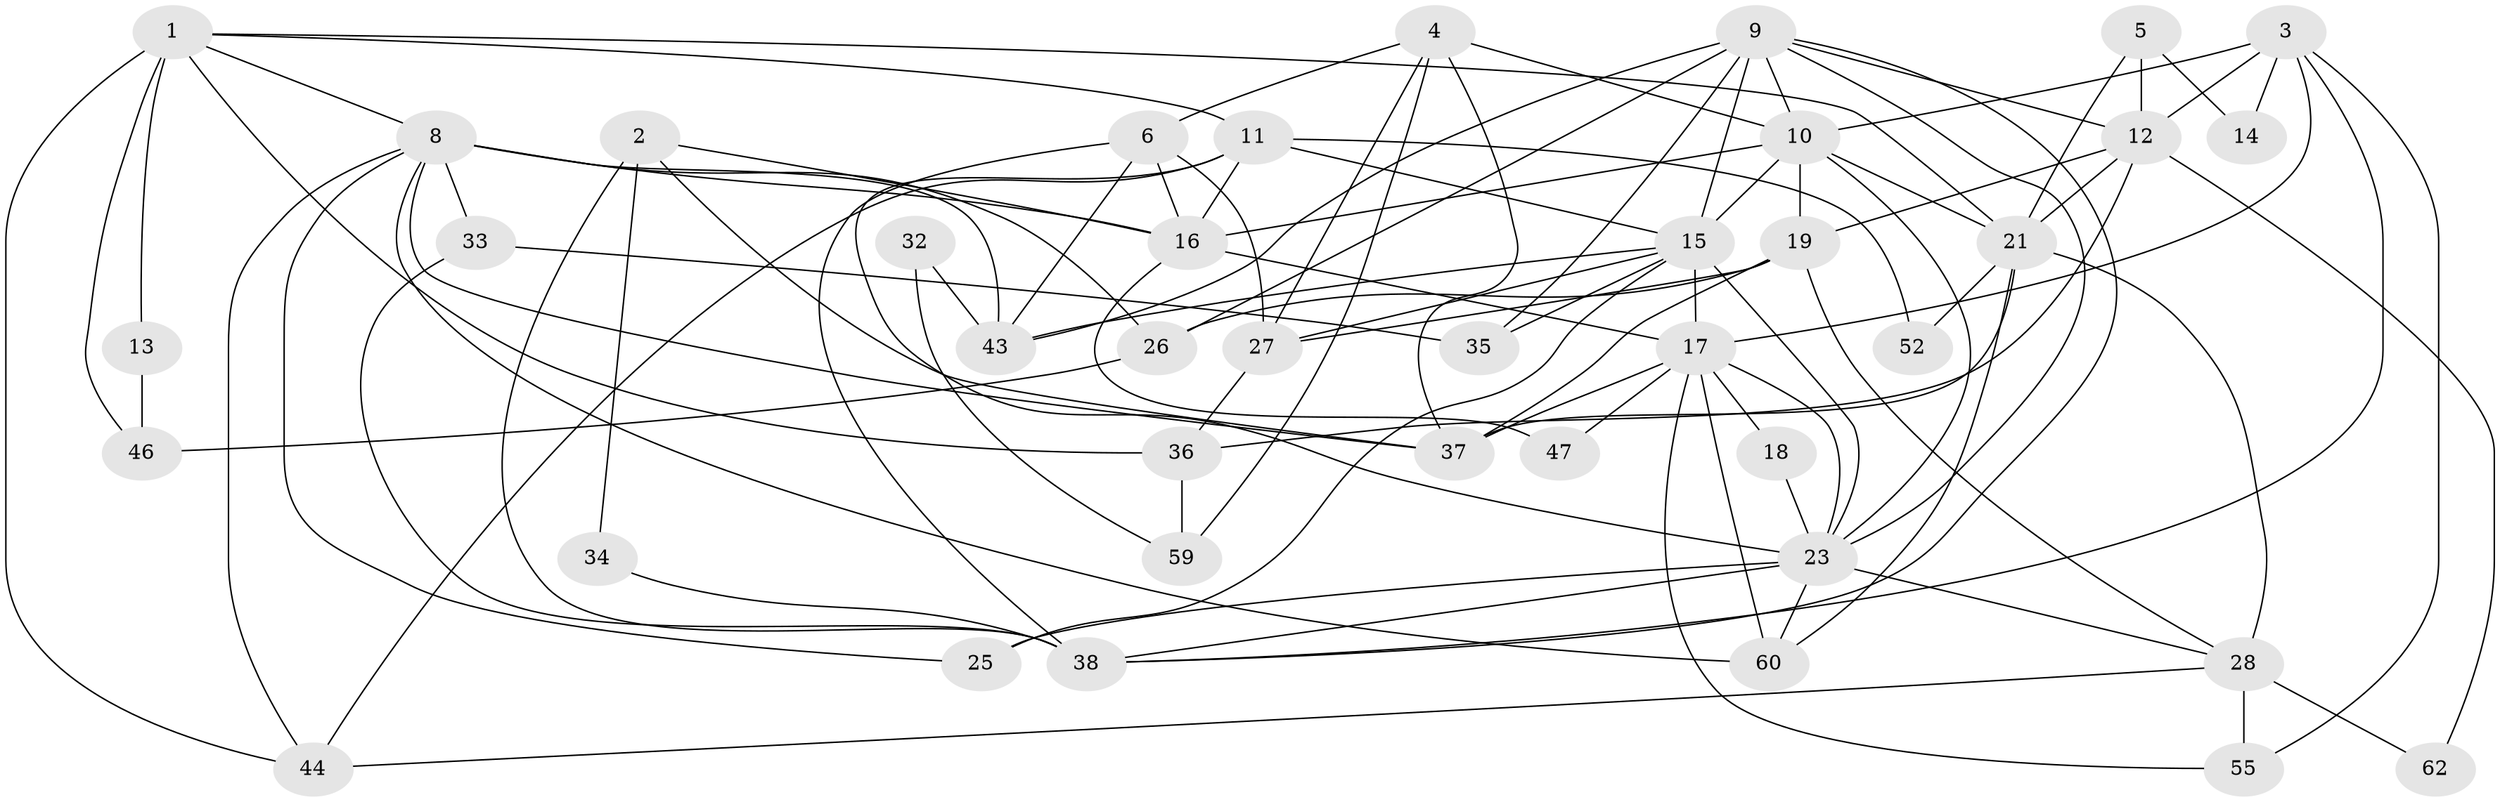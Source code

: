 // Generated by graph-tools (version 1.1) at 2025/24/03/03/25 07:24:04]
// undirected, 40 vertices, 98 edges
graph export_dot {
graph [start="1"]
  node [color=gray90,style=filled];
  1 [super="+7"];
  2 [super="+42"];
  3 [super="+29"];
  4;
  5;
  6 [super="+48"];
  8 [super="+22"];
  9 [super="+40"];
  10 [super="+50"];
  11 [super="+54"];
  12 [super="+20"];
  13;
  14;
  15 [super="+31"];
  16 [super="+49"];
  17 [super="+24"];
  18;
  19 [super="+39"];
  21 [super="+53"];
  23 [super="+30"];
  25;
  26;
  27 [super="+41"];
  28 [super="+57"];
  32;
  33 [super="+51"];
  34;
  35;
  36 [super="+56"];
  37;
  38 [super="+58"];
  43 [super="+61"];
  44 [super="+45"];
  46;
  47;
  52;
  55;
  59;
  60;
  62;
  1 -- 13;
  1 -- 44;
  1 -- 8;
  1 -- 36;
  1 -- 46;
  1 -- 21;
  1 -- 11;
  2 -- 34;
  2 -- 37;
  2 -- 38;
  2 -- 16;
  3 -- 55;
  3 -- 14;
  3 -- 17;
  3 -- 38;
  3 -- 12;
  3 -- 10;
  4 -- 37;
  4 -- 10;
  4 -- 6;
  4 -- 59;
  4 -- 27;
  5 -- 12;
  5 -- 14;
  5 -- 21;
  6 -- 16 [weight=2];
  6 -- 27;
  6 -- 43;
  6 -- 38;
  8 -- 43 [weight=2];
  8 -- 26;
  8 -- 33;
  8 -- 37;
  8 -- 44;
  8 -- 16;
  8 -- 25;
  8 -- 60;
  9 -- 10;
  9 -- 12;
  9 -- 26;
  9 -- 38;
  9 -- 35;
  9 -- 23;
  9 -- 43;
  9 -- 15;
  10 -- 21 [weight=2];
  10 -- 19;
  10 -- 15;
  10 -- 23;
  10 -- 16;
  11 -- 15;
  11 -- 23;
  11 -- 52;
  11 -- 16;
  11 -- 44;
  12 -- 62;
  12 -- 19;
  12 -- 21;
  12 -- 36;
  13 -- 46;
  15 -- 17;
  15 -- 35;
  15 -- 43;
  15 -- 25;
  15 -- 27;
  15 -- 23;
  16 -- 47;
  16 -- 17;
  17 -- 60;
  17 -- 23;
  17 -- 18;
  17 -- 37;
  17 -- 55;
  17 -- 47;
  18 -- 23;
  19 -- 26;
  19 -- 37;
  19 -- 27;
  19 -- 28;
  21 -- 37;
  21 -- 60;
  21 -- 52;
  21 -- 28;
  23 -- 25;
  23 -- 28;
  23 -- 38;
  23 -- 60;
  26 -- 46;
  27 -- 36;
  28 -- 55;
  28 -- 62;
  28 -- 44;
  32 -- 59;
  32 -- 43;
  33 -- 35;
  33 -- 38;
  34 -- 38;
  36 -- 59 [weight=2];
}
